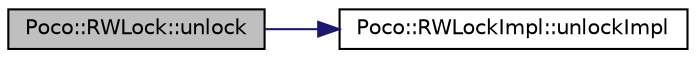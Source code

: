 digraph "Poco::RWLock::unlock"
{
 // LATEX_PDF_SIZE
  edge [fontname="Helvetica",fontsize="10",labelfontname="Helvetica",labelfontsize="10"];
  node [fontname="Helvetica",fontsize="10",shape=record];
  rankdir="LR";
  Node1 [label="Poco::RWLock::unlock",height=0.2,width=0.4,color="black", fillcolor="grey75", style="filled", fontcolor="black",tooltip=" "];
  Node1 -> Node2 [color="midnightblue",fontsize="10",style="solid"];
  Node2 [label="Poco::RWLockImpl::unlockImpl",height=0.2,width=0.4,color="black", fillcolor="white", style="filled",URL="$classPoco_1_1RWLockImpl.html#a11bbf1e6044b39d15efc6d91ee61b197",tooltip=" "];
}

